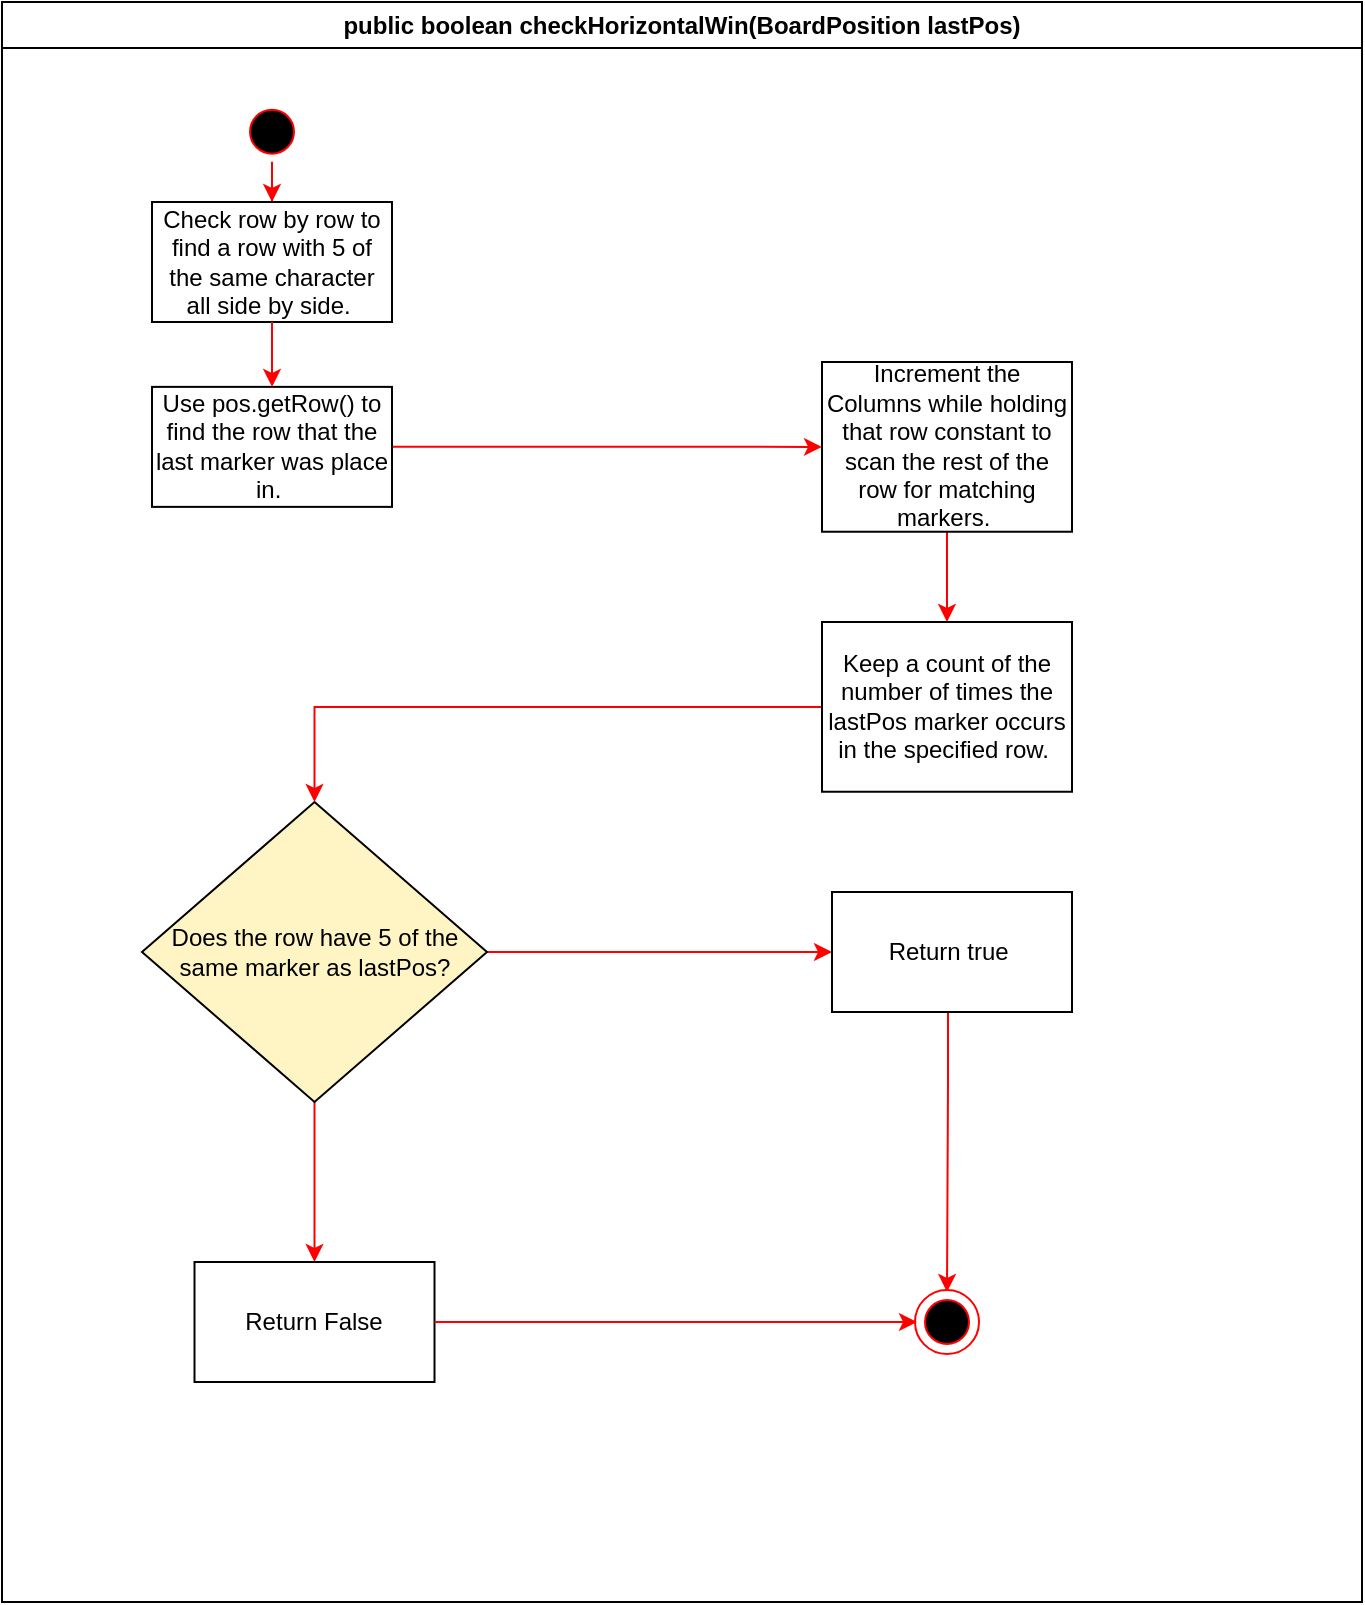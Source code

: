<mxfile version="13.0.3" type="device"><diagram id="ozGw5vcYMr-OBrM5Ymbl" name="Page-1"><mxGraphModel dx="1100" dy="693" grid="1" gridSize="10" guides="1" tooltips="1" connect="1" arrows="1" fold="1" page="1" pageScale="1" pageWidth="850" pageHeight="1100" math="0" shadow="0"><root><mxCell id="0"/><mxCell id="1" parent="0"/><mxCell id="koMWrWs2XzXAcjeeXcFw-1" value="public boolean checkHorizontalWin(BoardPosition lastPos)" style="swimlane;whiteSpace=wrap" vertex="1" parent="1"><mxGeometry x="130" y="40" width="680" height="800" as="geometry"><mxRectangle x="530" y="40" width="300" height="23" as="alternateBounds"/></mxGeometry></mxCell><mxCell id="koMWrWs2XzXAcjeeXcFw-15" value="" style="edgeStyle=orthogonalEdgeStyle;rounded=0;orthogonalLoop=1;jettySize=auto;html=1;strokeColor=#FF0000;" edge="1" parent="koMWrWs2XzXAcjeeXcFw-1" source="koMWrWs2XzXAcjeeXcFw-3" target="koMWrWs2XzXAcjeeXcFw-14"><mxGeometry relative="1" as="geometry"/></mxCell><mxCell id="koMWrWs2XzXAcjeeXcFw-3" value="" style="ellipse;shape=startState;fillColor=#000000;strokeColor=#ff0000;" vertex="1" parent="koMWrWs2XzXAcjeeXcFw-1"><mxGeometry x="120" y="49.87" width="30" height="30" as="geometry"/></mxCell><mxCell id="koMWrWs2XzXAcjeeXcFw-29" value="" style="edgeStyle=orthogonalEdgeStyle;rounded=0;orthogonalLoop=1;jettySize=auto;html=1;entryX=0;entryY=0.5;entryDx=0;entryDy=0;strokeColor=#FF0000;" edge="1" parent="koMWrWs2XzXAcjeeXcFw-1" source="koMWrWs2XzXAcjeeXcFw-6" target="koMWrWs2XzXAcjeeXcFw-31"><mxGeometry relative="1" as="geometry"><mxPoint x="301.25" y="605" as="targetPoint"/></mxGeometry></mxCell><mxCell id="koMWrWs2XzXAcjeeXcFw-33" value="" style="edgeStyle=orthogonalEdgeStyle;rounded=0;orthogonalLoop=1;jettySize=auto;html=1;strokeColor=#FF0000;" edge="1" parent="koMWrWs2XzXAcjeeXcFw-1" source="koMWrWs2XzXAcjeeXcFw-6"><mxGeometry relative="1" as="geometry"><mxPoint x="156.25" y="630" as="targetPoint"/></mxGeometry></mxCell><mxCell id="koMWrWs2XzXAcjeeXcFw-6" value="Does the row have 5 of the same marker as lastPos?" style="rhombus;whiteSpace=wrap;html=1;fillColor=#FFF4C3;" vertex="1" parent="koMWrWs2XzXAcjeeXcFw-1"><mxGeometry x="70" y="400" width="172.5" height="150" as="geometry"/></mxCell><mxCell id="koMWrWs2XzXAcjeeXcFw-14" value="Check row by row to find a row with 5 of the same character all side by side.&amp;nbsp;" style="rounded=0;whiteSpace=wrap;html=1;" vertex="1" parent="koMWrWs2XzXAcjeeXcFw-1"><mxGeometry x="75" y="100" width="120" height="60" as="geometry"/></mxCell><mxCell id="koMWrWs2XzXAcjeeXcFw-23" value="" style="edgeStyle=orthogonalEdgeStyle;rounded=0;orthogonalLoop=1;jettySize=auto;html=1;strokeColor=#FF0000;" edge="1" parent="koMWrWs2XzXAcjeeXcFw-1" source="koMWrWs2XzXAcjeeXcFw-20" target="koMWrWs2XzXAcjeeXcFw-22"><mxGeometry relative="1" as="geometry"/></mxCell><mxCell id="koMWrWs2XzXAcjeeXcFw-20" value="Use pos.getRow() to find the row that the last marker was place in.&amp;nbsp;" style="rounded=0;whiteSpace=wrap;html=1;" vertex="1" parent="koMWrWs2XzXAcjeeXcFw-1"><mxGeometry x="75" y="192.44" width="120" height="60" as="geometry"/></mxCell><mxCell id="koMWrWs2XzXAcjeeXcFw-26" value="" style="edgeStyle=orthogonalEdgeStyle;rounded=0;orthogonalLoop=1;jettySize=auto;html=1;strokeColor=#FF0000;" edge="1" parent="koMWrWs2XzXAcjeeXcFw-1" source="koMWrWs2XzXAcjeeXcFw-22" target="koMWrWs2XzXAcjeeXcFw-25"><mxGeometry relative="1" as="geometry"/></mxCell><mxCell id="koMWrWs2XzXAcjeeXcFw-22" value="Increment the Columns while holding that row constant to scan the rest of the row for matching markers.&amp;nbsp;" style="rounded=0;whiteSpace=wrap;html=1;" vertex="1" parent="koMWrWs2XzXAcjeeXcFw-1"><mxGeometry x="410" y="180" width="125" height="84.87" as="geometry"/></mxCell><mxCell id="koMWrWs2XzXAcjeeXcFw-27" value="" style="edgeStyle=orthogonalEdgeStyle;rounded=0;orthogonalLoop=1;jettySize=auto;html=1;strokeColor=#FF0000;" edge="1" parent="koMWrWs2XzXAcjeeXcFw-1" source="koMWrWs2XzXAcjeeXcFw-25" target="koMWrWs2XzXAcjeeXcFw-6"><mxGeometry relative="1" as="geometry"/></mxCell><mxCell id="koMWrWs2XzXAcjeeXcFw-25" value="Keep a count of the number of times the lastPos marker occurs in the specified row.&amp;nbsp;" style="rounded=0;whiteSpace=wrap;html=1;" vertex="1" parent="koMWrWs2XzXAcjeeXcFw-1"><mxGeometry x="410" y="310" width="125" height="84.87" as="geometry"/></mxCell><mxCell id="koMWrWs2XzXAcjeeXcFw-21" value="" style="edgeStyle=orthogonalEdgeStyle;rounded=0;orthogonalLoop=1;jettySize=auto;html=1;entryX=0.5;entryY=0;entryDx=0;entryDy=0;strokeColor=#FF0000;" edge="1" parent="koMWrWs2XzXAcjeeXcFw-1" source="koMWrWs2XzXAcjeeXcFw-14" target="koMWrWs2XzXAcjeeXcFw-20"><mxGeometry relative="1" as="geometry"><mxPoint x="235" y="210.0" as="sourcePoint"/><mxPoint x="235" y="580" as="targetPoint"/></mxGeometry></mxCell><mxCell id="koMWrWs2XzXAcjeeXcFw-35" value="" style="edgeStyle=orthogonalEdgeStyle;rounded=0;orthogonalLoop=1;jettySize=auto;html=1;entryX=0.5;entryY=0;entryDx=0;entryDy=0;strokeColor=#FF0000;" edge="1" parent="koMWrWs2XzXAcjeeXcFw-1" source="koMWrWs2XzXAcjeeXcFw-31" target="koMWrWs2XzXAcjeeXcFw-13"><mxGeometry relative="1" as="geometry"><mxPoint x="475" y="585" as="targetPoint"/><Array as="points"><mxPoint x="473" y="540"/><mxPoint x="473" y="540"/></Array></mxGeometry></mxCell><mxCell id="koMWrWs2XzXAcjeeXcFw-31" value="Return true&amp;nbsp;" style="rounded=0;whiteSpace=wrap;html=1;" vertex="1" parent="koMWrWs2XzXAcjeeXcFw-1"><mxGeometry x="415" y="445" width="120" height="60" as="geometry"/></mxCell><mxCell id="koMWrWs2XzXAcjeeXcFw-7" value="Return False" style="rounded=0;whiteSpace=wrap;html=1;" vertex="1" parent="koMWrWs2XzXAcjeeXcFw-1"><mxGeometry x="96.25" y="630" width="120" height="60" as="geometry"/></mxCell><mxCell id="koMWrWs2XzXAcjeeXcFw-11" value="" style="group" vertex="1" connectable="0" parent="koMWrWs2XzXAcjeeXcFw-1"><mxGeometry x="456.5" y="644" width="32" height="32" as="geometry"/></mxCell><mxCell id="koMWrWs2XzXAcjeeXcFw-12" value="" style="ellipse;whiteSpace=wrap;html=1;aspect=fixed;fillColor=#ffffff;strokeColor=#FF0000;" vertex="1" parent="koMWrWs2XzXAcjeeXcFw-11"><mxGeometry width="32" height="32" as="geometry"/></mxCell><mxCell id="koMWrWs2XzXAcjeeXcFw-13" value="" style="ellipse;shape=startState;fillColor=#000000;strokeColor=#ff0000;" vertex="1" parent="koMWrWs2XzXAcjeeXcFw-11"><mxGeometry x="1" y="1" width="30" height="30" as="geometry"/></mxCell><mxCell id="koMWrWs2XzXAcjeeXcFw-10" value="" style="edgeStyle=orthogonalEdgeStyle;rounded=0;orthogonalLoop=1;jettySize=auto;html=1;strokeColor=#FF0000;exitX=1;exitY=0.5;exitDx=0;exitDy=0;" edge="1" parent="koMWrWs2XzXAcjeeXcFw-1" source="koMWrWs2XzXAcjeeXcFw-7" target="koMWrWs2XzXAcjeeXcFw-13"><mxGeometry relative="1" as="geometry"><mxPoint x="655" y="265.12" as="sourcePoint"/></mxGeometry></mxCell></root></mxGraphModel></diagram></mxfile>